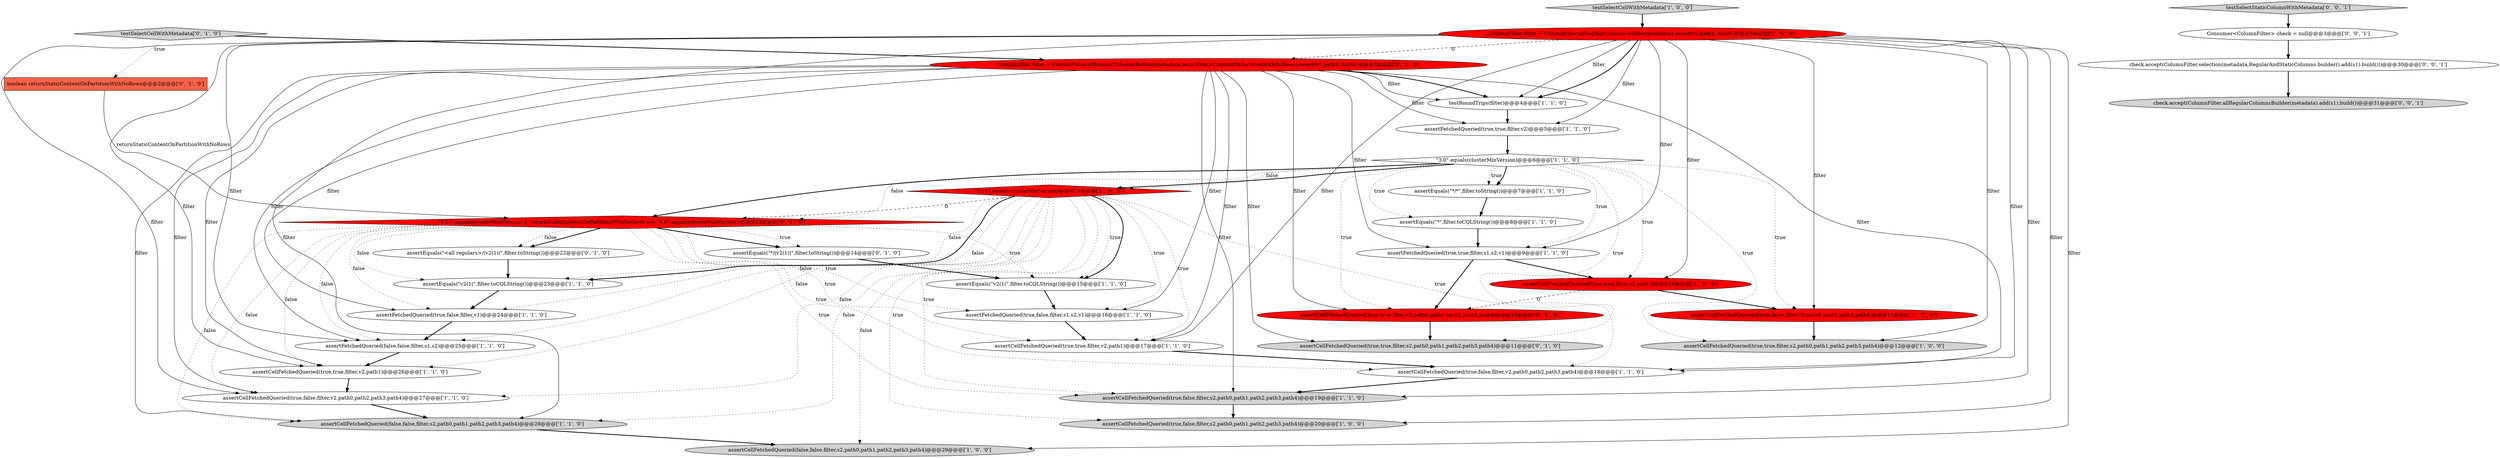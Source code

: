 digraph {
16 [style = filled, label = "assertCellFetchedQueried(true,false,filter,s2,path0,path1,path2,path3,path4)@@@19@@@['1', '1', '0']", fillcolor = lightgray, shape = ellipse image = "AAA0AAABBB1BBB"];
20 [style = filled, label = "assertCellFetchedQueried(false,false,filter,s2,path0,path1,path2,path3,path4)@@@28@@@['1', '1', '0']", fillcolor = lightgray, shape = ellipse image = "AAA0AAABBB1BBB"];
18 [style = filled, label = "testSelectCellWithMetadata['1', '0', '0']", fillcolor = lightgray, shape = diamond image = "AAA0AAABBB1BBB"];
14 [style = filled, label = "assertEquals(\"v2(1(\",filter.toCQLString())@@@23@@@['1', '1', '0']", fillcolor = white, shape = ellipse image = "AAA0AAABBB1BBB"];
30 [style = filled, label = "\"3.11\".equals(clusterMinVersion) || (returnStaticContentOnPartitionWithNoRows && \"4.0\".equals(clusterMinVersion))@@@13@@@['0', '1', '0']", fillcolor = red, shape = diamond image = "AAA1AAABBB2BBB"];
10 [style = filled, label = "assertCellFetchedQueried(true,true,filter,v2,path1)@@@17@@@['1', '1', '0']", fillcolor = white, shape = ellipse image = "AAA0AAABBB1BBB"];
31 [style = filled, label = "assertCellFetchedQueried(true,true,filter,v2,path0,path1,path2,path3,path4)@@@10@@@['0', '1', '0']", fillcolor = red, shape = ellipse image = "AAA1AAABBB2BBB"];
5 [style = filled, label = "\"3.11\".equals(clusterMinVersion)@@@14@@@['1', '0', '0']", fillcolor = red, shape = diamond image = "AAA1AAABBB1BBB"];
3 [style = filled, label = "assertEquals(\"*\",filter.toCQLString())@@@8@@@['1', '1', '0']", fillcolor = white, shape = ellipse image = "AAA0AAABBB1BBB"];
4 [style = filled, label = "assertFetchedQueried(false,false,filter,s1,s2)@@@25@@@['1', '1', '0']", fillcolor = white, shape = ellipse image = "AAA0AAABBB1BBB"];
27 [style = filled, label = "testSelectCellWithMetadata['0', '1', '0']", fillcolor = lightgray, shape = diamond image = "AAA0AAABBB2BBB"];
32 [style = filled, label = "assertEquals(\"*/(v2(1((\",filter.toString())@@@14@@@['0', '1', '0']", fillcolor = white, shape = ellipse image = "AAA0AAABBB2BBB"];
1 [style = filled, label = "assertCellFetchedQueried(true,true,filter,v2,path1)@@@10@@@['1', '0', '0']", fillcolor = red, shape = ellipse image = "AAA1AAABBB1BBB"];
9 [style = filled, label = "\"3.0\".equals(clusterMinVersion)@@@6@@@['1', '1', '0']", fillcolor = white, shape = diamond image = "AAA0AAABBB1BBB"];
8 [style = filled, label = "assertFetchedQueried(true,true,filter,s1,s2,v1)@@@9@@@['1', '1', '0']", fillcolor = white, shape = ellipse image = "AAA0AAABBB1BBB"];
13 [style = filled, label = "assertEquals(\"*/*\",filter.toString())@@@7@@@['1', '1', '0']", fillcolor = white, shape = ellipse image = "AAA0AAABBB1BBB"];
36 [style = filled, label = "testSelectStaticColumnWithMetadata['0', '0', '1']", fillcolor = lightgray, shape = diamond image = "AAA0AAABBB3BBB"];
15 [style = filled, label = "ColumnFilter filter = ColumnFilter.allRegularColumnsBuilder(metadata).select(v2,path1).build()@@@3@@@['1', '0', '0']", fillcolor = red, shape = ellipse image = "AAA1AAABBB1BBB"];
12 [style = filled, label = "assertCellFetchedQueried(false,false,filter,s2,path0,path1,path2,path3,path4)@@@29@@@['1', '0', '0']", fillcolor = lightgray, shape = ellipse image = "AAA0AAABBB1BBB"];
23 [style = filled, label = "assertFetchedQueried(true,true,filter,v2)@@@5@@@['1', '1', '0']", fillcolor = white, shape = ellipse image = "AAA0AAABBB1BBB"];
35 [style = filled, label = "check.accept(ColumnFilter.allRegularColumnsBuilder(metadata).add(s1).build())@@@31@@@['0', '0', '1']", fillcolor = lightgray, shape = ellipse image = "AAA0AAABBB3BBB"];
24 [style = filled, label = "assertCellFetchedQueried(true,false,filter,v2,path0,path2,path3,path4)@@@27@@@['1', '1', '0']", fillcolor = white, shape = ellipse image = "AAA0AAABBB1BBB"];
28 [style = filled, label = "boolean returnStaticContentOnPartitionWithNoRows@@@2@@@['0', '1', '0']", fillcolor = tomato, shape = box image = "AAA1AAABBB2BBB"];
7 [style = filled, label = "assertFetchedQueried(true,false,filter,s1,s2,v1)@@@16@@@['1', '1', '0']", fillcolor = white, shape = ellipse image = "AAA0AAABBB1BBB"];
21 [style = filled, label = "assertCellFetchedQueried(true,false,filter,v2,path0,path2,path3,path4)@@@11@@@['1', '0', '0']", fillcolor = red, shape = ellipse image = "AAA1AAABBB1BBB"];
19 [style = filled, label = "assertFetchedQueried(true,false,filter,v1)@@@24@@@['1', '1', '0']", fillcolor = white, shape = ellipse image = "AAA0AAABBB1BBB"];
6 [style = filled, label = "assertEquals(\"v2(1(\",filter.toCQLString())@@@15@@@['1', '1', '0']", fillcolor = white, shape = ellipse image = "AAA0AAABBB1BBB"];
33 [style = filled, label = "Consumer<ColumnFilter> check = null@@@3@@@['0', '0', '1']", fillcolor = white, shape = ellipse image = "AAA0AAABBB3BBB"];
17 [style = filled, label = "assertCellFetchedQueried(true,true,filter,v2,path1)@@@26@@@['1', '1', '0']", fillcolor = white, shape = ellipse image = "AAA0AAABBB1BBB"];
25 [style = filled, label = "assertCellFetchedQueried(true,true,filter,s2,path0,path1,path2,path3,path4)@@@11@@@['0', '1', '0']", fillcolor = lightgray, shape = ellipse image = "AAA0AAABBB2BBB"];
34 [style = filled, label = "check.accept(ColumnFilter.selection(metadata,RegularAndStaticColumns.builder().add(s1).build()))@@@30@@@['0', '0', '1']", fillcolor = white, shape = ellipse image = "AAA0AAABBB3BBB"];
2 [style = filled, label = "testRoundTrips(filter)@@@4@@@['1', '1', '0']", fillcolor = white, shape = ellipse image = "AAA0AAABBB1BBB"];
22 [style = filled, label = "assertCellFetchedQueried(true,false,filter,v2,path0,path2,path3,path4)@@@18@@@['1', '1', '0']", fillcolor = white, shape = ellipse image = "AAA0AAABBB1BBB"];
29 [style = filled, label = "ColumnFilter filter = ColumnFilter.allRegularColumnsBuilder(metadata,returnStaticContentOnPartitionWithNoRows).select(v2,path1).build()@@@3@@@['0', '1', '0']", fillcolor = red, shape = ellipse image = "AAA1AAABBB2BBB"];
11 [style = filled, label = "assertCellFetchedQueried(true,false,filter,s2,path0,path1,path2,path3,path4)@@@20@@@['1', '0', '0']", fillcolor = lightgray, shape = ellipse image = "AAA0AAABBB1BBB"];
0 [style = filled, label = "assertCellFetchedQueried(true,true,filter,s2,path0,path1,path2,path3,path4)@@@12@@@['1', '0', '0']", fillcolor = lightgray, shape = ellipse image = "AAA0AAABBB1BBB"];
26 [style = filled, label = "assertEquals(\"<all regulars>/(v2(1((\",filter.toString())@@@22@@@['0', '1', '0']", fillcolor = white, shape = ellipse image = "AAA0AAABBB2BBB"];
15->4 [style = solid, label="filter"];
29->22 [style = solid, label="filter"];
30->17 [style = dotted, label="false"];
29->23 [style = solid, label="filter"];
9->30 [style = dotted, label="false"];
36->33 [style = bold, label=""];
32->6 [style = bold, label=""];
2->23 [style = bold, label=""];
8->1 [style = bold, label=""];
15->2 [style = solid, label="filter"];
29->2 [style = bold, label=""];
5->11 [style = dotted, label="true"];
5->22 [style = dotted, label="true"];
1->21 [style = bold, label=""];
9->5 [style = bold, label=""];
5->20 [style = dotted, label="false"];
29->25 [style = solid, label="filter"];
15->12 [style = solid, label="filter"];
15->1 [style = solid, label="filter"];
15->11 [style = solid, label="filter"];
21->0 [style = bold, label=""];
30->7 [style = dotted, label="true"];
1->31 [style = dashed, label="0"];
30->26 [style = bold, label=""];
18->15 [style = bold, label=""];
30->6 [style = dotted, label="true"];
15->22 [style = solid, label="filter"];
26->14 [style = bold, label=""];
5->6 [style = dotted, label="true"];
9->31 [style = dotted, label="true"];
5->17 [style = dotted, label="false"];
15->29 [style = dashed, label="0"];
5->24 [style = dotted, label="false"];
9->21 [style = dotted, label="true"];
29->24 [style = solid, label="filter"];
30->20 [style = dotted, label="false"];
5->14 [style = dotted, label="false"];
9->8 [style = dotted, label="true"];
24->20 [style = bold, label=""];
29->4 [style = solid, label="filter"];
5->6 [style = bold, label=""];
5->7 [style = dotted, label="true"];
30->4 [style = dotted, label="false"];
30->24 [style = dotted, label="false"];
9->13 [style = dotted, label="true"];
30->32 [style = dotted, label="true"];
29->2 [style = solid, label="filter"];
34->35 [style = bold, label=""];
27->29 [style = bold, label=""];
6->7 [style = bold, label=""];
15->8 [style = solid, label="filter"];
9->3 [style = dotted, label="true"];
5->30 [style = dashed, label="0"];
9->0 [style = dotted, label="true"];
31->25 [style = bold, label=""];
5->12 [style = dotted, label="false"];
4->17 [style = bold, label=""];
15->21 [style = solid, label="filter"];
8->31 [style = bold, label=""];
30->14 [style = dotted, label="false"];
22->16 [style = bold, label=""];
30->10 [style = dotted, label="true"];
5->10 [style = dotted, label="true"];
14->19 [style = bold, label=""];
30->32 [style = bold, label=""];
30->26 [style = dotted, label="false"];
15->16 [style = solid, label="filter"];
30->19 [style = dotted, label="false"];
15->23 [style = solid, label="filter"];
3->8 [style = bold, label=""];
5->16 [style = dotted, label="true"];
9->1 [style = dotted, label="true"];
29->7 [style = solid, label="filter"];
29->20 [style = solid, label="filter"];
5->4 [style = dotted, label="false"];
10->22 [style = bold, label=""];
15->20 [style = solid, label="filter"];
15->2 [style = bold, label=""];
5->19 [style = dotted, label="false"];
16->11 [style = bold, label=""];
29->31 [style = solid, label="filter"];
7->10 [style = bold, label=""];
15->0 [style = solid, label="filter"];
15->17 [style = solid, label="filter"];
29->8 [style = solid, label="filter"];
9->30 [style = bold, label=""];
5->14 [style = bold, label=""];
29->16 [style = solid, label="filter"];
9->25 [style = dotted, label="true"];
15->24 [style = solid, label="filter"];
27->28 [style = dotted, label="true"];
29->19 [style = solid, label="filter"];
17->24 [style = bold, label=""];
13->3 [style = bold, label=""];
30->16 [style = dotted, label="true"];
15->10 [style = solid, label="filter"];
29->10 [style = solid, label="filter"];
20->12 [style = bold, label=""];
9->5 [style = dotted, label="false"];
28->30 [style = solid, label="returnStaticContentOnPartitionWithNoRows"];
19->4 [style = bold, label=""];
30->22 [style = dotted, label="true"];
23->9 [style = bold, label=""];
29->17 [style = solid, label="filter"];
33->34 [style = bold, label=""];
9->13 [style = bold, label=""];
}
